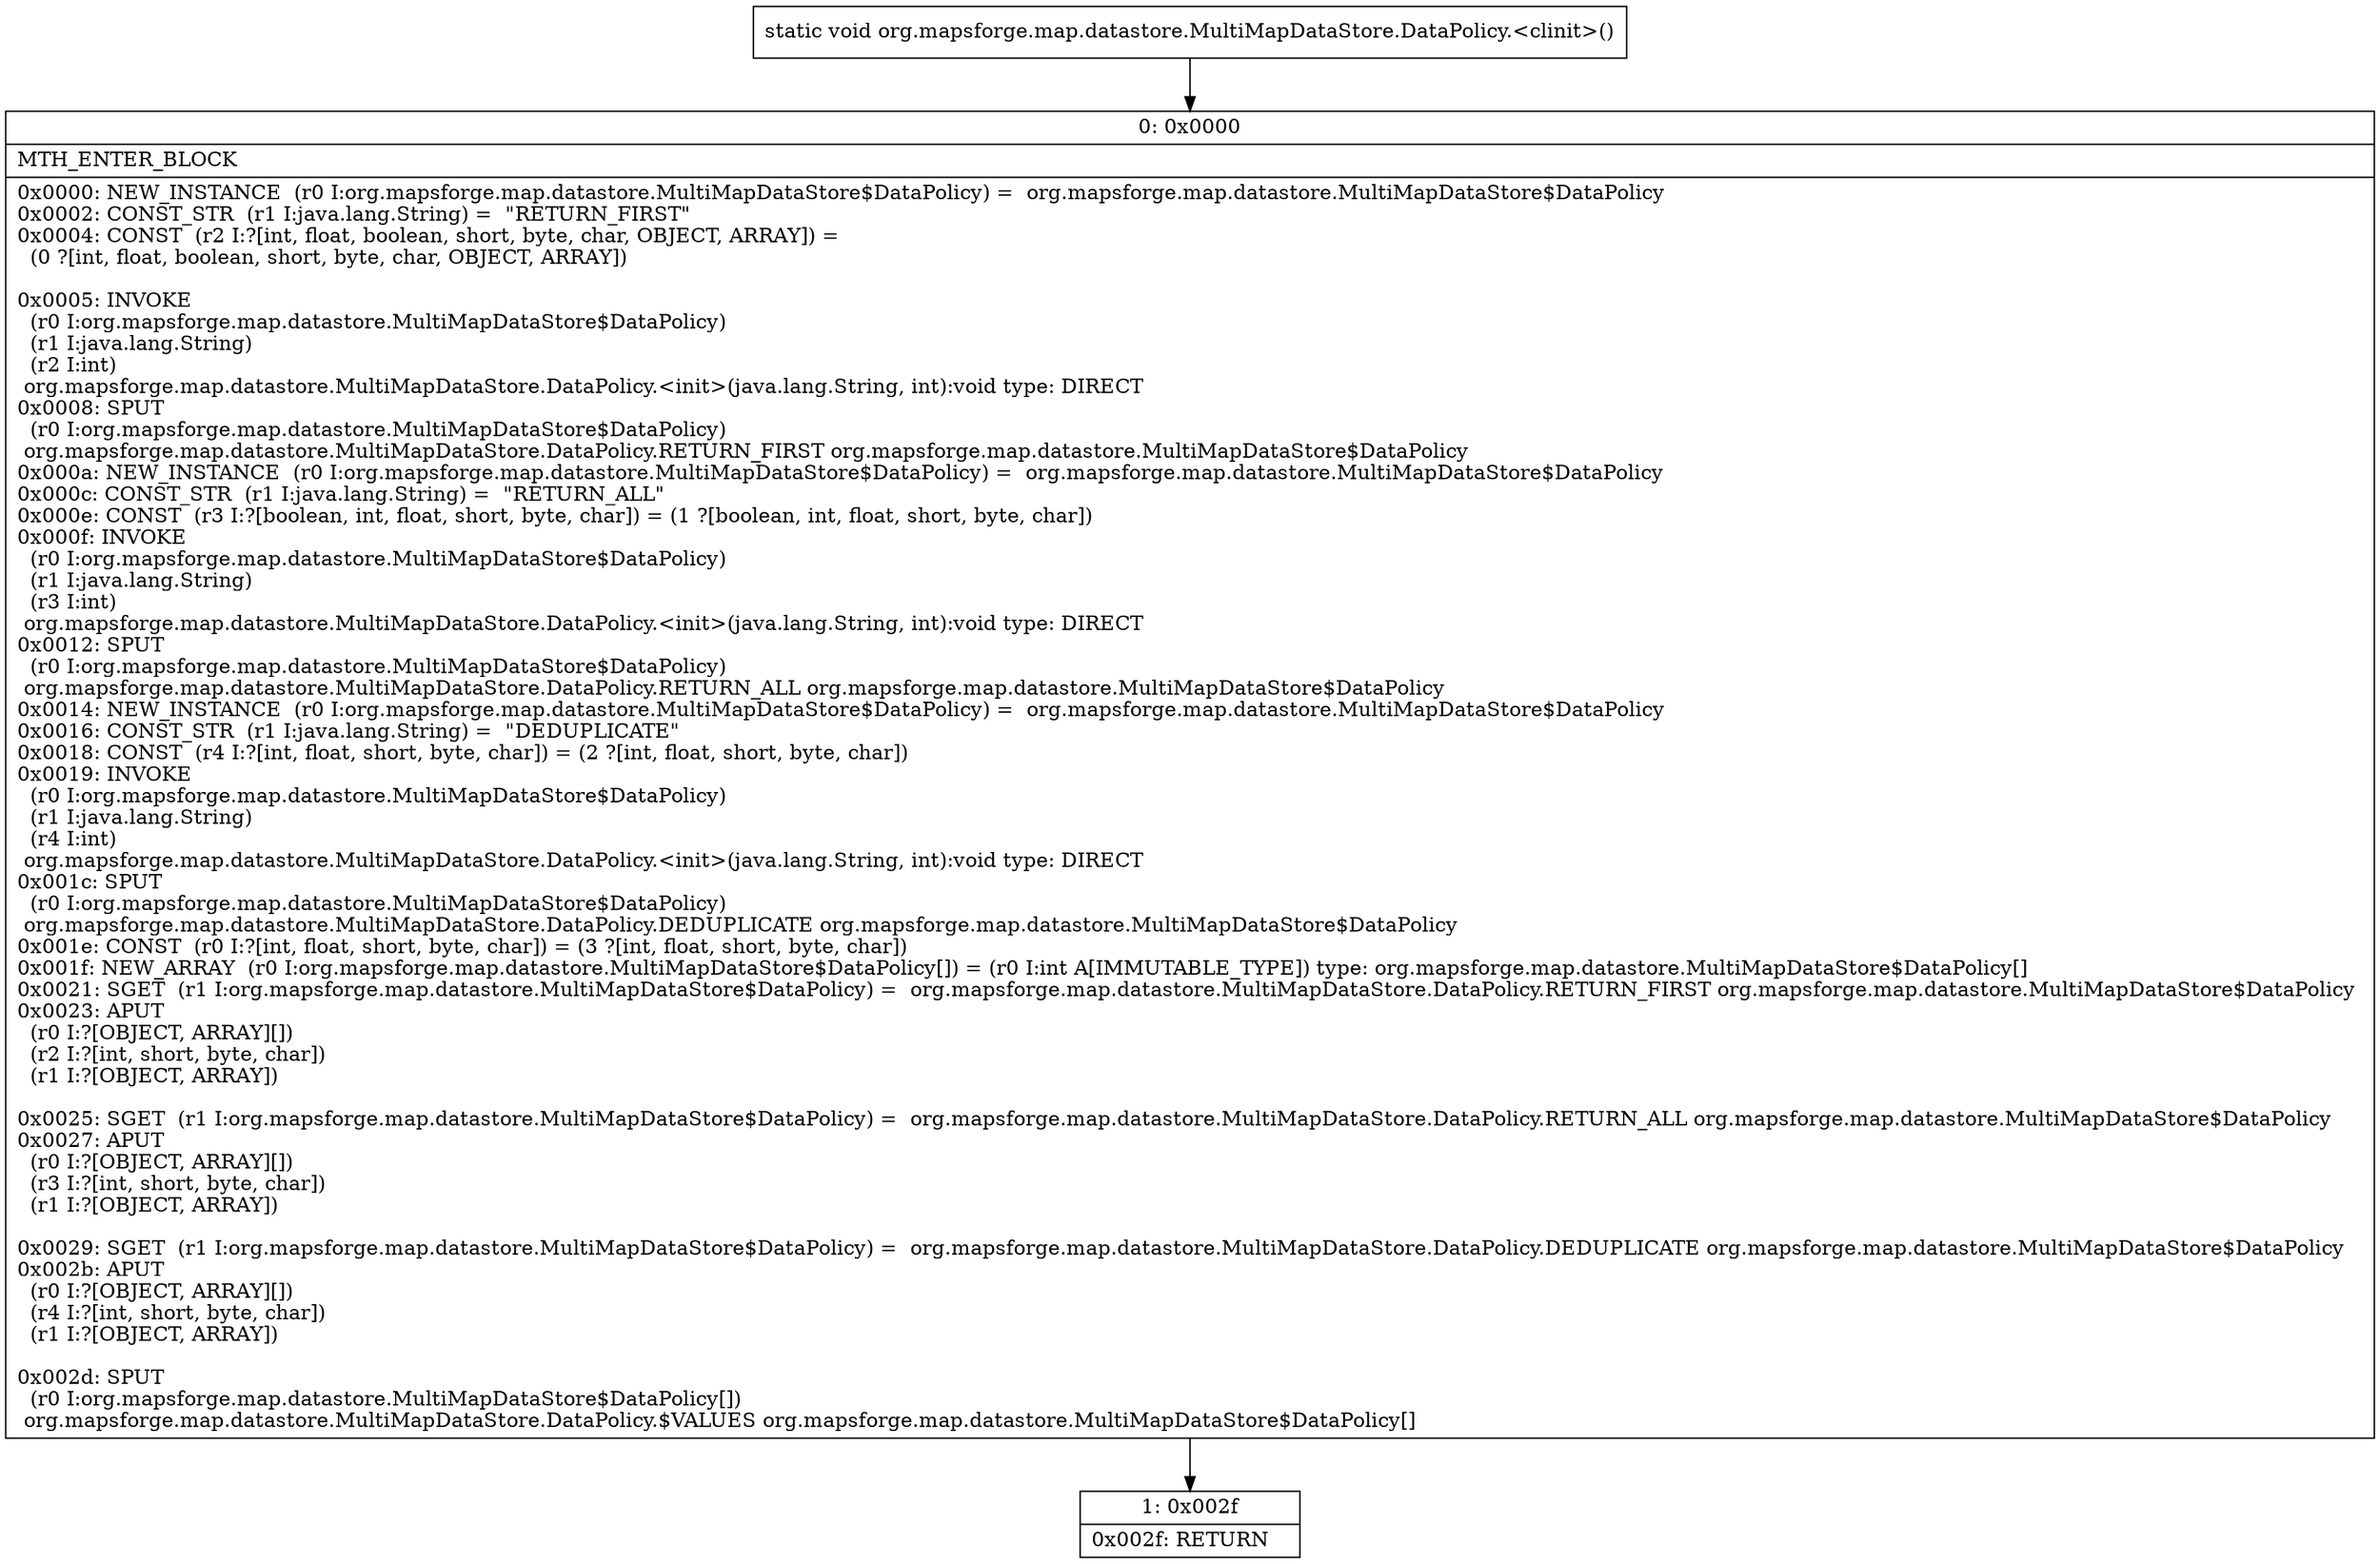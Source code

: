 digraph "CFG fororg.mapsforge.map.datastore.MultiMapDataStore.DataPolicy.\<clinit\>()V" {
Node_0 [shape=record,label="{0\:\ 0x0000|MTH_ENTER_BLOCK\l|0x0000: NEW_INSTANCE  (r0 I:org.mapsforge.map.datastore.MultiMapDataStore$DataPolicy) =  org.mapsforge.map.datastore.MultiMapDataStore$DataPolicy \l0x0002: CONST_STR  (r1 I:java.lang.String) =  \"RETURN_FIRST\" \l0x0004: CONST  (r2 I:?[int, float, boolean, short, byte, char, OBJECT, ARRAY]) = \l  (0 ?[int, float, boolean, short, byte, char, OBJECT, ARRAY])\l \l0x0005: INVOKE  \l  (r0 I:org.mapsforge.map.datastore.MultiMapDataStore$DataPolicy)\l  (r1 I:java.lang.String)\l  (r2 I:int)\l org.mapsforge.map.datastore.MultiMapDataStore.DataPolicy.\<init\>(java.lang.String, int):void type: DIRECT \l0x0008: SPUT  \l  (r0 I:org.mapsforge.map.datastore.MultiMapDataStore$DataPolicy)\l org.mapsforge.map.datastore.MultiMapDataStore.DataPolicy.RETURN_FIRST org.mapsforge.map.datastore.MultiMapDataStore$DataPolicy \l0x000a: NEW_INSTANCE  (r0 I:org.mapsforge.map.datastore.MultiMapDataStore$DataPolicy) =  org.mapsforge.map.datastore.MultiMapDataStore$DataPolicy \l0x000c: CONST_STR  (r1 I:java.lang.String) =  \"RETURN_ALL\" \l0x000e: CONST  (r3 I:?[boolean, int, float, short, byte, char]) = (1 ?[boolean, int, float, short, byte, char]) \l0x000f: INVOKE  \l  (r0 I:org.mapsforge.map.datastore.MultiMapDataStore$DataPolicy)\l  (r1 I:java.lang.String)\l  (r3 I:int)\l org.mapsforge.map.datastore.MultiMapDataStore.DataPolicy.\<init\>(java.lang.String, int):void type: DIRECT \l0x0012: SPUT  \l  (r0 I:org.mapsforge.map.datastore.MultiMapDataStore$DataPolicy)\l org.mapsforge.map.datastore.MultiMapDataStore.DataPolicy.RETURN_ALL org.mapsforge.map.datastore.MultiMapDataStore$DataPolicy \l0x0014: NEW_INSTANCE  (r0 I:org.mapsforge.map.datastore.MultiMapDataStore$DataPolicy) =  org.mapsforge.map.datastore.MultiMapDataStore$DataPolicy \l0x0016: CONST_STR  (r1 I:java.lang.String) =  \"DEDUPLICATE\" \l0x0018: CONST  (r4 I:?[int, float, short, byte, char]) = (2 ?[int, float, short, byte, char]) \l0x0019: INVOKE  \l  (r0 I:org.mapsforge.map.datastore.MultiMapDataStore$DataPolicy)\l  (r1 I:java.lang.String)\l  (r4 I:int)\l org.mapsforge.map.datastore.MultiMapDataStore.DataPolicy.\<init\>(java.lang.String, int):void type: DIRECT \l0x001c: SPUT  \l  (r0 I:org.mapsforge.map.datastore.MultiMapDataStore$DataPolicy)\l org.mapsforge.map.datastore.MultiMapDataStore.DataPolicy.DEDUPLICATE org.mapsforge.map.datastore.MultiMapDataStore$DataPolicy \l0x001e: CONST  (r0 I:?[int, float, short, byte, char]) = (3 ?[int, float, short, byte, char]) \l0x001f: NEW_ARRAY  (r0 I:org.mapsforge.map.datastore.MultiMapDataStore$DataPolicy[]) = (r0 I:int A[IMMUTABLE_TYPE]) type: org.mapsforge.map.datastore.MultiMapDataStore$DataPolicy[] \l0x0021: SGET  (r1 I:org.mapsforge.map.datastore.MultiMapDataStore$DataPolicy) =  org.mapsforge.map.datastore.MultiMapDataStore.DataPolicy.RETURN_FIRST org.mapsforge.map.datastore.MultiMapDataStore$DataPolicy \l0x0023: APUT  \l  (r0 I:?[OBJECT, ARRAY][])\l  (r2 I:?[int, short, byte, char])\l  (r1 I:?[OBJECT, ARRAY])\l \l0x0025: SGET  (r1 I:org.mapsforge.map.datastore.MultiMapDataStore$DataPolicy) =  org.mapsforge.map.datastore.MultiMapDataStore.DataPolicy.RETURN_ALL org.mapsforge.map.datastore.MultiMapDataStore$DataPolicy \l0x0027: APUT  \l  (r0 I:?[OBJECT, ARRAY][])\l  (r3 I:?[int, short, byte, char])\l  (r1 I:?[OBJECT, ARRAY])\l \l0x0029: SGET  (r1 I:org.mapsforge.map.datastore.MultiMapDataStore$DataPolicy) =  org.mapsforge.map.datastore.MultiMapDataStore.DataPolicy.DEDUPLICATE org.mapsforge.map.datastore.MultiMapDataStore$DataPolicy \l0x002b: APUT  \l  (r0 I:?[OBJECT, ARRAY][])\l  (r4 I:?[int, short, byte, char])\l  (r1 I:?[OBJECT, ARRAY])\l \l0x002d: SPUT  \l  (r0 I:org.mapsforge.map.datastore.MultiMapDataStore$DataPolicy[])\l org.mapsforge.map.datastore.MultiMapDataStore.DataPolicy.$VALUES org.mapsforge.map.datastore.MultiMapDataStore$DataPolicy[] \l}"];
Node_1 [shape=record,label="{1\:\ 0x002f|0x002f: RETURN   \l}"];
MethodNode[shape=record,label="{static void org.mapsforge.map.datastore.MultiMapDataStore.DataPolicy.\<clinit\>() }"];
MethodNode -> Node_0;
Node_0 -> Node_1;
}

